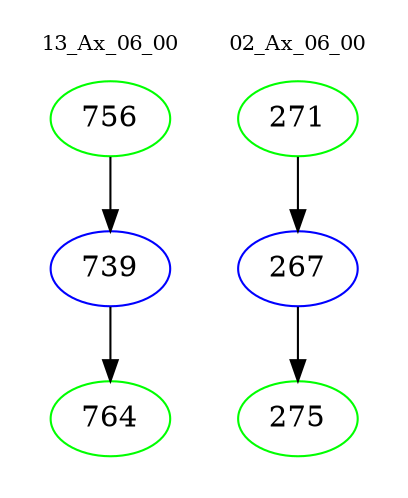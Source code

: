 digraph{
subgraph cluster_0 {
color = white
label = "13_Ax_06_00";
fontsize=10;
T0_756 [label="756", color="green"]
T0_756 -> T0_739 [color="black"]
T0_739 [label="739", color="blue"]
T0_739 -> T0_764 [color="black"]
T0_764 [label="764", color="green"]
}
subgraph cluster_1 {
color = white
label = "02_Ax_06_00";
fontsize=10;
T1_271 [label="271", color="green"]
T1_271 -> T1_267 [color="black"]
T1_267 [label="267", color="blue"]
T1_267 -> T1_275 [color="black"]
T1_275 [label="275", color="green"]
}
}
